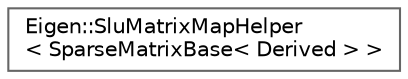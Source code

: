 digraph "类继承关系图"
{
 // LATEX_PDF_SIZE
  bgcolor="transparent";
  edge [fontname=Helvetica,fontsize=10,labelfontname=Helvetica,labelfontsize=10];
  node [fontname=Helvetica,fontsize=10,shape=box,height=0.2,width=0.4];
  rankdir="LR";
  Node0 [id="Node000000",label="Eigen::SluMatrixMapHelper\l\< SparseMatrixBase\< Derived \> \>",height=0.2,width=0.4,color="grey40", fillcolor="white", style="filled",URL="$struct_eigen_1_1_slu_matrix_map_helper_3_01_sparse_matrix_base_3_01_derived_01_4_01_4.html",tooltip=" "];
}
